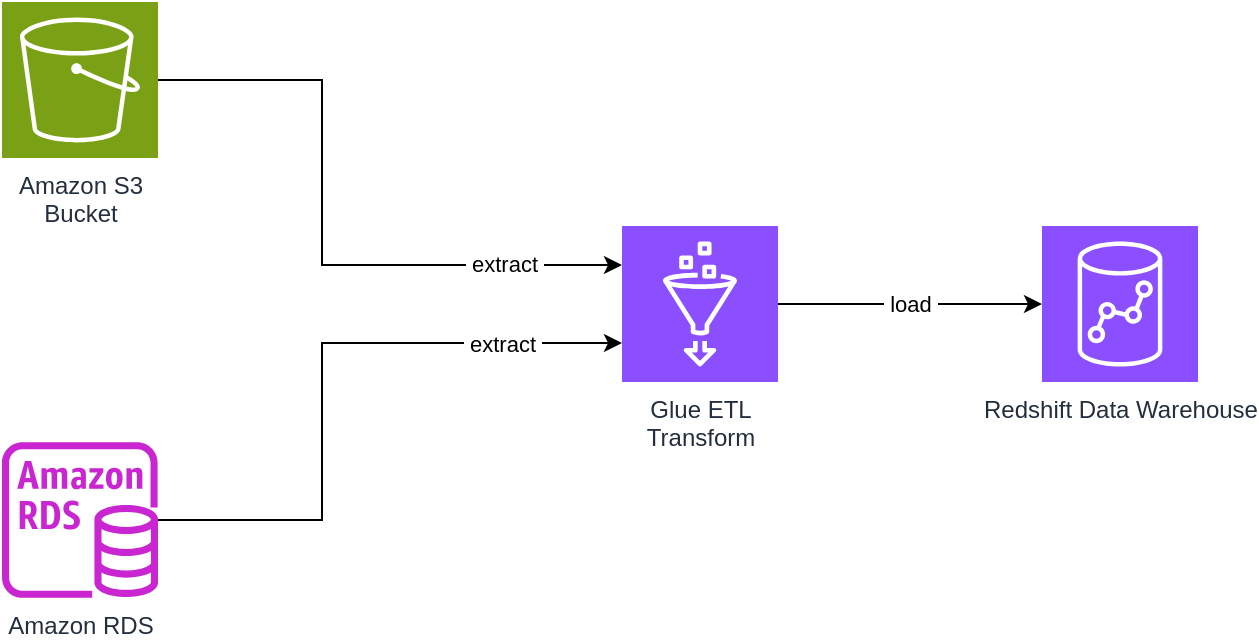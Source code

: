 <mxfile version="26.0.4">
  <diagram name="Page-1" id="xDqflg4dkWwOAGwYvFBo">
    <mxGraphModel dx="1114" dy="1198" grid="1" gridSize="10" guides="1" tooltips="1" connect="1" arrows="1" fold="1" page="1" pageScale="1" pageWidth="850" pageHeight="1100" math="0" shadow="0">
      <root>
        <mxCell id="0" />
        <mxCell id="1" parent="0" />
        <mxCell id="QK4VRXZN7p9fg3qabQCq-1" value="Amazon S3&lt;div&gt;Bucket&lt;/div&gt;" style="sketch=0;points=[[0,0,0],[0.25,0,0],[0.5,0,0],[0.75,0,0],[1,0,0],[0,1,0],[0.25,1,0],[0.5,1,0],[0.75,1,0],[1,1,0],[0,0.25,0],[0,0.5,0],[0,0.75,0],[1,0.25,0],[1,0.5,0],[1,0.75,0]];outlineConnect=0;fontColor=#232F3E;fillColor=#7AA116;strokeColor=#ffffff;dashed=0;verticalLabelPosition=bottom;verticalAlign=top;align=center;html=1;fontSize=12;fontStyle=0;aspect=fixed;shape=mxgraph.aws4.resourceIcon;resIcon=mxgraph.aws4.s3;" vertex="1" parent="1">
          <mxGeometry x="130" y="390" width="78" height="78" as="geometry" />
        </mxCell>
        <mxCell id="QK4VRXZN7p9fg3qabQCq-7" value="&amp;nbsp;load&amp;nbsp;" style="edgeStyle=orthogonalEdgeStyle;rounded=0;orthogonalLoop=1;jettySize=auto;html=1;" edge="1" parent="1" source="QK4VRXZN7p9fg3qabQCq-2" target="QK4VRXZN7p9fg3qabQCq-4">
          <mxGeometry relative="1" as="geometry" />
        </mxCell>
        <mxCell id="QK4VRXZN7p9fg3qabQCq-2" value="Glue ETL&lt;div&gt;Transform&lt;/div&gt;" style="sketch=0;points=[[0,0,0],[0.25,0,0],[0.5,0,0],[0.75,0,0],[1,0,0],[0,1,0],[0.25,1,0],[0.5,1,0],[0.75,1,0],[1,1,0],[0,0.25,0],[0,0.5,0],[0,0.75,0],[1,0.25,0],[1,0.5,0],[1,0.75,0]];outlineConnect=0;fontColor=#232F3E;fillColor=#8C4FFF;strokeColor=#ffffff;dashed=0;verticalLabelPosition=bottom;verticalAlign=top;align=center;html=1;fontSize=12;fontStyle=0;aspect=fixed;shape=mxgraph.aws4.resourceIcon;resIcon=mxgraph.aws4.glue;" vertex="1" parent="1">
          <mxGeometry x="440" y="502" width="78" height="78" as="geometry" />
        </mxCell>
        <mxCell id="QK4VRXZN7p9fg3qabQCq-3" value="Amazon RDS" style="sketch=0;outlineConnect=0;fontColor=#232F3E;gradientColor=none;fillColor=#C925D1;strokeColor=none;dashed=0;verticalLabelPosition=bottom;verticalAlign=top;align=center;html=1;fontSize=12;fontStyle=0;aspect=fixed;pointerEvents=1;shape=mxgraph.aws4.rds_instance;" vertex="1" parent="1">
          <mxGeometry x="130" y="610" width="78" height="78" as="geometry" />
        </mxCell>
        <mxCell id="QK4VRXZN7p9fg3qabQCq-4" value="Redshift Data Warehouse" style="sketch=0;points=[[0,0,0],[0.25,0,0],[0.5,0,0],[0.75,0,0],[1,0,0],[0,1,0],[0.25,1,0],[0.5,1,0],[0.75,1,0],[1,1,0],[0,0.25,0],[0,0.5,0],[0,0.75,0],[1,0.25,0],[1,0.5,0],[1,0.75,0]];outlineConnect=0;fontColor=#232F3E;fillColor=#8C4FFF;strokeColor=#ffffff;dashed=0;verticalLabelPosition=bottom;verticalAlign=top;align=center;html=1;fontSize=12;fontStyle=0;aspect=fixed;shape=mxgraph.aws4.resourceIcon;resIcon=mxgraph.aws4.redshift;" vertex="1" parent="1">
          <mxGeometry x="650" y="502" width="78" height="78" as="geometry" />
        </mxCell>
        <mxCell id="QK4VRXZN7p9fg3qabQCq-5" value="&amp;nbsp;extract&amp;nbsp;" style="edgeStyle=orthogonalEdgeStyle;rounded=0;orthogonalLoop=1;jettySize=auto;html=1;entryX=0;entryY=0.25;entryDx=0;entryDy=0;entryPerimeter=0;" edge="1" parent="1" source="QK4VRXZN7p9fg3qabQCq-1" target="QK4VRXZN7p9fg3qabQCq-2">
          <mxGeometry x="0.63" y="2" relative="1" as="geometry">
            <Array as="points">
              <mxPoint x="290" y="429" />
              <mxPoint x="290" y="522" />
            </Array>
            <mxPoint x="1" y="1" as="offset" />
          </mxGeometry>
        </mxCell>
        <mxCell id="QK4VRXZN7p9fg3qabQCq-6" value="&amp;nbsp;extract&amp;nbsp;" style="edgeStyle=orthogonalEdgeStyle;rounded=0;orthogonalLoop=1;jettySize=auto;html=1;entryX=0;entryY=0.75;entryDx=0;entryDy=0;entryPerimeter=0;" edge="1" parent="1" source="QK4VRXZN7p9fg3qabQCq-3" target="QK4VRXZN7p9fg3qabQCq-2">
          <mxGeometry x="0.626" relative="1" as="geometry">
            <Array as="points">
              <mxPoint x="290" y="649" />
              <mxPoint x="290" y="561" />
            </Array>
            <mxPoint as="offset" />
          </mxGeometry>
        </mxCell>
      </root>
    </mxGraphModel>
  </diagram>
</mxfile>
